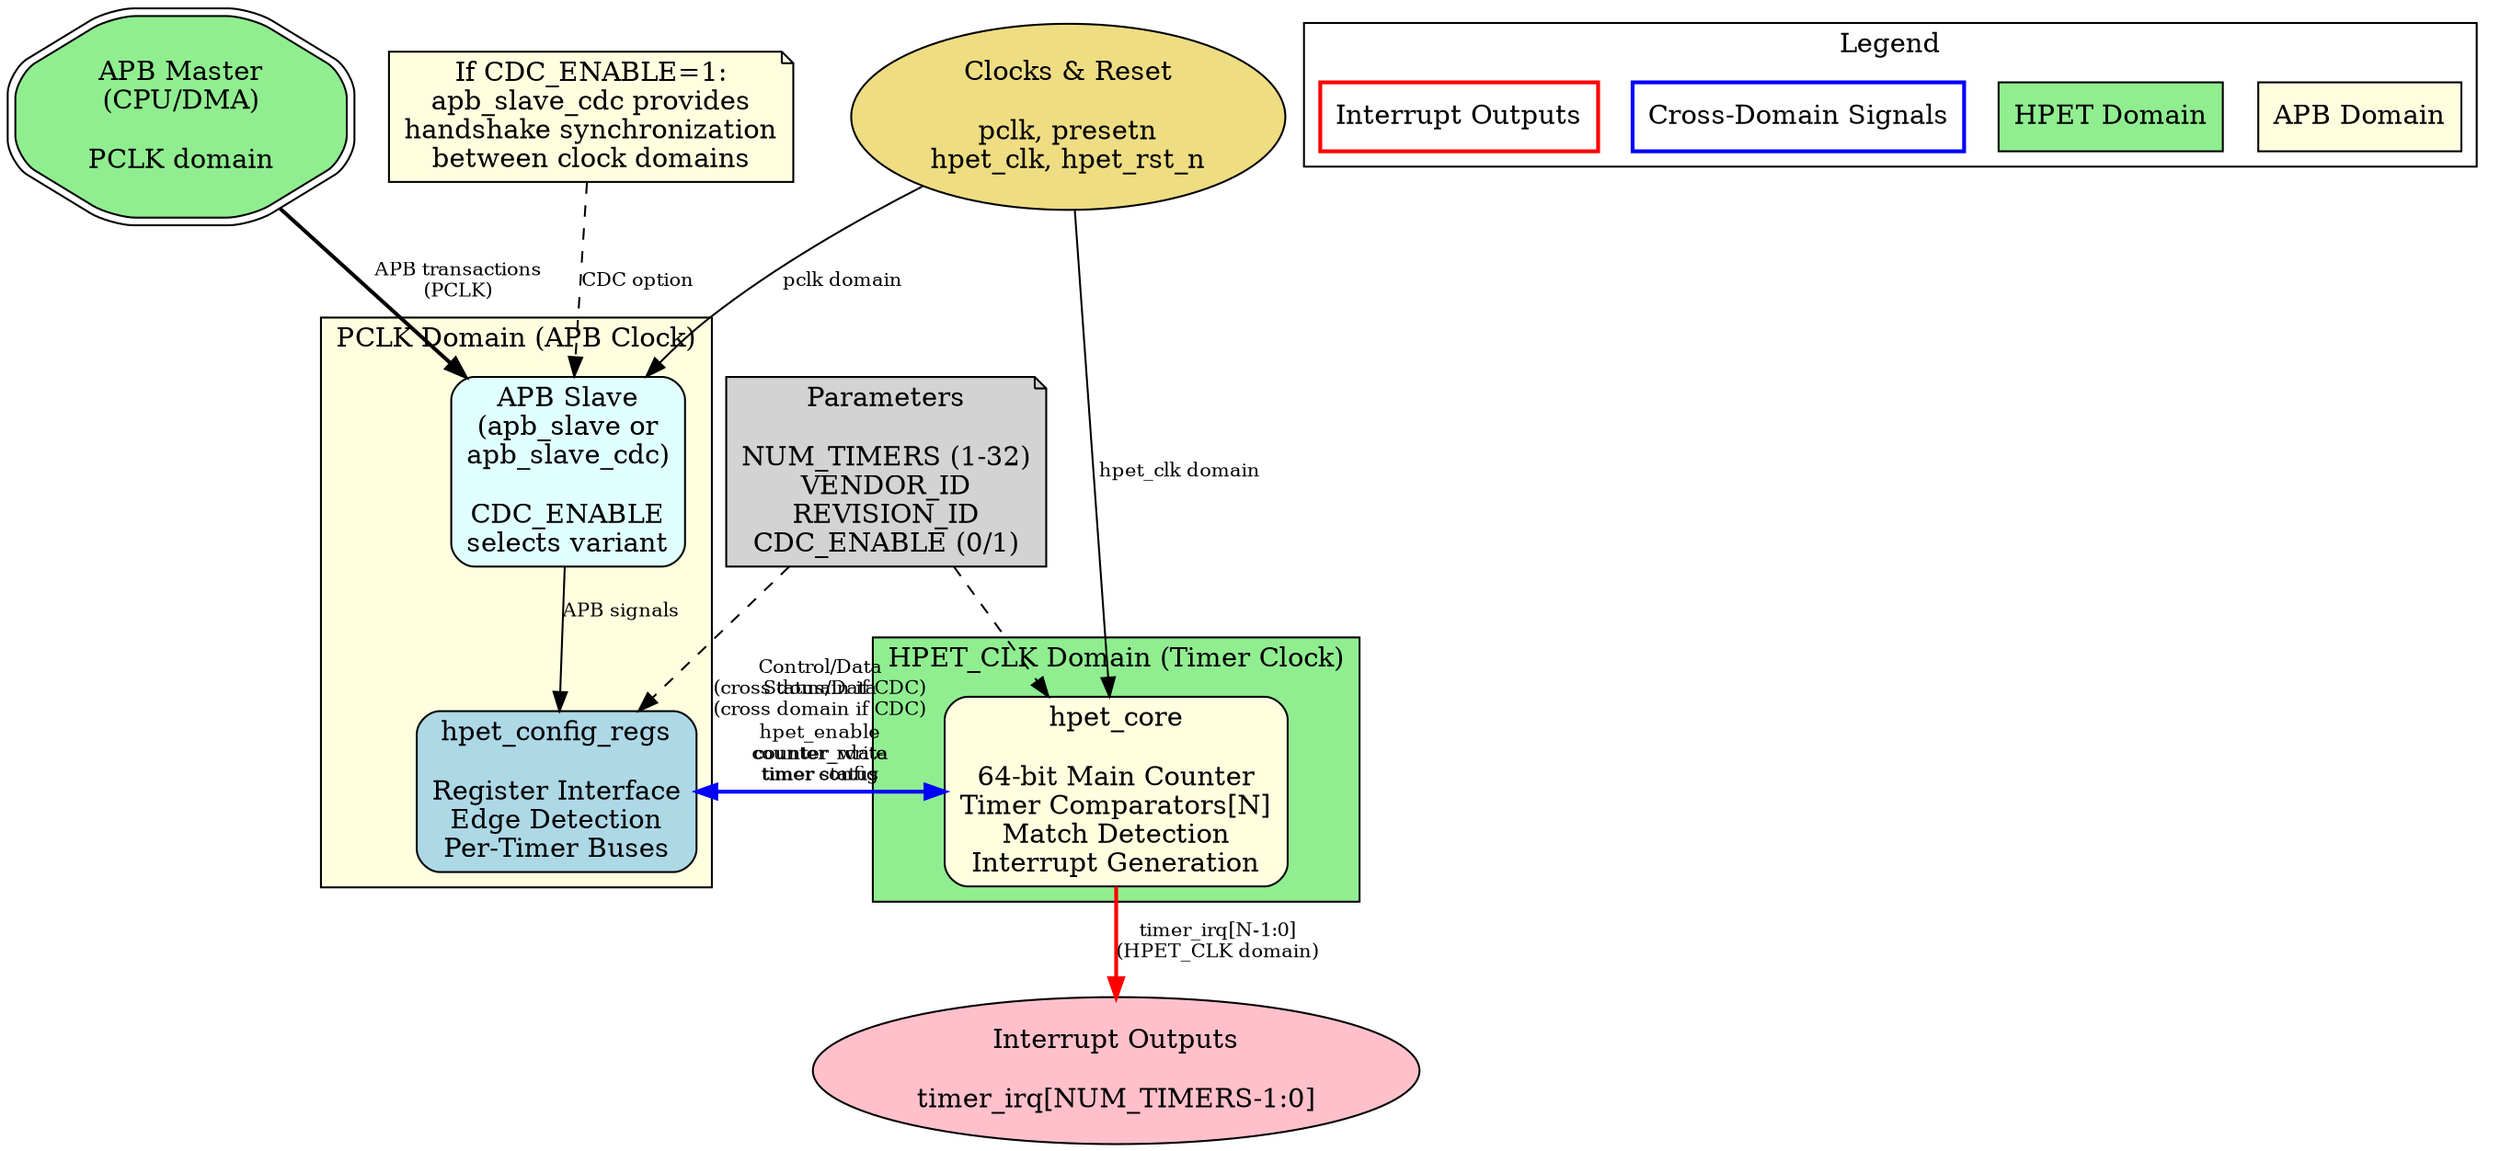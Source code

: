 // APB HPET Top Level Block Diagram
// Module: apb_hpet
// Purpose: Top-level integration with optional CDC

digraph apb_hpet {
    rankdir=TB;
    node [shape=box, style="rounded,filled", fillcolor=lightblue];
    edge [fontsize=10];

    // External Interfaces
    apb_master [label="APB Master\n(CPU/DMA)\n\nPCLK domain", shape=doubleoctagon, fillcolor=lightgreen];
    interrupts [label="Interrupt Outputs\n\ntimer_irq[NUM_TIMERS-1:0]", shape=ellipse, fillcolor=pink];

    // Clock Domains
    subgraph cluster_pclk {
        label="PCLK Domain (APB Clock)";
        style=filled;
        fillcolor=lightyellow;

        apb_slave [label="APB Slave\n(apb_slave or\napb_slave_cdc)\n\nCDC_ENABLE\nselects variant", fillcolor=lightcyan];
        config_regs [label="hpet_config_regs\n\nRegister Interface\nEdge Detection\nPer-Timer Buses", fillcolor=lightblue];
    }

    subgraph cluster_hpet_clk {
        label="HPET_CLK Domain (Timer Clock)";
        style=filled;
        fillcolor=lightgreen;

        hpet_core [label="hpet_core\n\n64-bit Main Counter\nTimer Comparators[N]\nMatch Detection\nInterrupt Generation", fillcolor=lightyellow];
    }

    // CDC Logic (conditional)
    cdc_note [label="If CDC_ENABLE=1:\napb_slave_cdc provides\nhandshake synchronization\nbetween clock domains", shape=note, fillcolor=lightyellow];

    // Dataflow
    apb_master -> apb_slave [label="APB transactions\n(PCLK)", style=bold];
    apb_slave -> config_regs [label="APB signals"];

    config_regs -> hpet_core [label="Control/Data\n(cross domain if CDC)\n\nhpet_enable\ncounter_write\ntimer config", style=bold, color=blue];
    hpet_core -> config_regs [label="Status/Data\n(cross domain if CDC)\n\ncounter_rdata\ntimer status", style=bold, color=blue];

    hpet_core -> interrupts [label="timer_irq[N-1:0]\n(HPET_CLK domain)", style=bold, color=red];

    cdc_note -> apb_slave [style=dashed, label="CDC option"];

    // Parameter Configuration
    params [label="Parameters\n\nNUM_TIMERS (1-32)\nVENDOR_ID\nREVISION_ID\nCDC_ENABLE (0/1)", shape=note, fillcolor=lightgray];
    params -> config_regs [style=dashed];
    params -> hpet_core [style=dashed];

    // Clock/Reset
    clocks [label="Clocks & Reset\n\npclk, presetn\nhpet_clk, hpet_rst_n", shape=ellipse, fillcolor=lightgoldenrod];
    clocks -> apb_slave [label="pclk domain"];
    clocks -> hpet_core [label="hpet_clk domain"];

    // Legend
    subgraph cluster_legend {
        label="Legend";
        style=filled;
        fillcolor=white;

        leg_apb [label="APB Domain", style=filled, fillcolor=lightyellow];
        leg_hpet [label="HPET Domain", style=filled, fillcolor=lightgreen];
        leg_cdc [label="Cross-Domain Signals", style=bold, color=blue];
        leg_irq [label="Interrupt Outputs", style=bold, color=red];
    }
}
